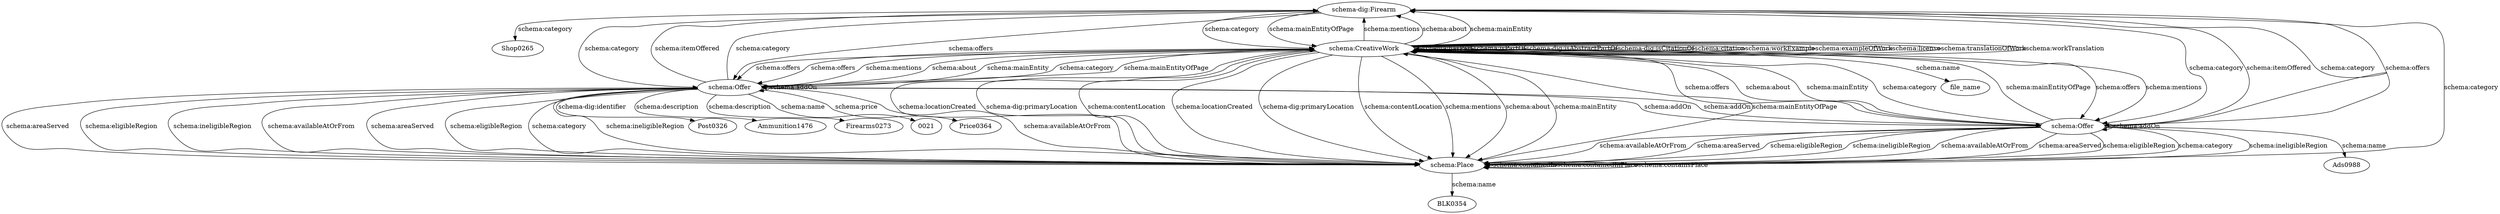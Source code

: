 digraph {
  Shop0265 [type=attribute_name,label=Shop0265]
  "schema-dig:Firearm1" [type=class_uri,label="schema-dig:Firearm"]
  file_name [type=attribute_name,label=file_name]
  "schema:CreativeWork1" [type=class_uri,label="schema:CreativeWork"]
  Post0326 [type=attribute_name,label=Post0326]
  "schema:Offer1" [type=class_uri,label="schema:Offer"]
  Ammunition1476 [type=attribute_name,label=Ammunition1476]
  Firearms0273 [type=attribute_name,label=Firearms0273]
  "0021" [type=attribute_name,label="0021"]
  Price0364 [type=attribute_name,label=Price0364]
  Ads0988 [type=attribute_name,label=Ads0988]
  "schema:Offer2" [type=class_uri,label="schema:Offer"]
  BLK0354 [type=attribute_name,label=BLK0354]
  "schema:Place1" [type=class_uri,label="schema:Place"]
  "schema-dig:Firearm1" -> Shop0265 [label="schema:category",type=st_property_uri]
  "schema:CreativeWork1" -> file_name [label="schema:name",type=st_property_uri]
  "schema:Offer1" -> Post0326 [label="schema-dig:identifier",type=st_property_uri]
  "schema:Offer1" -> Ammunition1476 [label="schema:description",type=st_property_uri]
  "schema:Offer1" -> Firearms0273 [label="schema:description",type=st_property_uri]
  "schema:Offer1" -> "0021" [label="schema:name",type=st_property_uri]
  "schema:Offer1" -> Price0364 [label="schema:price",type=st_property_uri]
  "schema:Offer2" -> Ads0988 [label="schema:name",type=st_property_uri]
  "schema:Place1" -> BLK0354 [label="schema:name",type=st_property_uri]
  "schema:CreativeWork1" -> "schema:CreativeWork1" [label="schema:hasPart",type=direct_property_uri,weight=1]
  "schema:CreativeWork1" -> "schema:CreativeWork1" [label="schema:isPartOf",type=direct_property_uri,weight=1]
  "schema:CreativeWork1" -> "schema:CreativeWork1" [label="schema-dig:isAbstractPartOf",type=direct_property_uri,weight=1]
  "schema:CreativeWork1" -> "schema:CreativeWork1" [label="schema-dig:isCitationOf",type=direct_property_uri,weight=1]
  "schema:CreativeWork1" -> "schema:CreativeWork1" [label="schema:citation",type=direct_property_uri,weight=1]
  "schema:CreativeWork1" -> "schema:CreativeWork1" [label="schema:workExample",type=direct_property_uri,weight=1]
  "schema:CreativeWork1" -> "schema:CreativeWork1" [label="schema:exampleOfWork",type=direct_property_uri,weight=1]
  "schema:CreativeWork1" -> "schema:CreativeWork1" [label="schema:license",type=direct_property_uri,weight=1]
  "schema:CreativeWork1" -> "schema:CreativeWork1" [label="schema:translationOfWork",type=direct_property_uri,weight=1]
  "schema:CreativeWork1" -> "schema:CreativeWork1" [label="schema:workTranslation",type=direct_property_uri,weight=1]
  "schema:CreativeWork1" -> "schema:Offer1" [label="schema:offers",type=direct_property_uri,weight=1]
  "schema:CreativeWork1" -> "schema:Offer2" [label="schema:offers",type=direct_property_uri,weight=1]
  "schema:CreativeWork1" -> "schema:Place1" [label="schema:locationCreated",type=direct_property_uri,weight=1]
  "schema:CreativeWork1" -> "schema:Place1" [label="schema-dig:primaryLocation",type=direct_property_uri,weight=1]
  "schema:CreativeWork1" -> "schema:Place1" [label="schema:contentLocation",type=direct_property_uri,weight=1]
  "schema:Offer1" -> "schema:Offer1" [label="schema:addOn",type=direct_property_uri,weight=1]
  "schema:Offer1" -> "schema:Offer2" [label="schema:addOn",type=direct_property_uri,weight=1]
  "schema:Offer2" -> "schema:Offer1" [label="schema:addOn",type=direct_property_uri,weight=1]
  "schema:Offer2" -> "schema:Offer2" [label="schema:addOn",type=direct_property_uri,weight=1]
  "schema:Offer1" -> "schema:Place1" [label="schema:ineligibleRegion",type=direct_property_uri,weight=1]
  "schema:Offer2" -> "schema:Place1" [label="schema:ineligibleRegion",type=direct_property_uri,weight=1]
  "schema:Offer1" -> "schema:Place1" [label="schema:availableAtOrFrom",type=direct_property_uri,weight=1]
  "schema:Offer2" -> "schema:Place1" [label="schema:availableAtOrFrom",type=direct_property_uri,weight=1]
  "schema:Offer1" -> "schema:Place1" [label="schema:areaServed",type=direct_property_uri,weight=1]
  "schema:Offer2" -> "schema:Place1" [label="schema:areaServed",type=direct_property_uri,weight=1]
  "schema:Offer1" -> "schema:Place1" [label="schema:eligibleRegion",type=direct_property_uri,weight=1]
  "schema:Offer2" -> "schema:Place1" [label="schema:eligibleRegion",type=direct_property_uri,weight=1]
  "schema:Place1" -> "schema:Place1" [label="schema:containedIn",type=direct_property_uri,weight=1]
  "schema:Place1" -> "schema:Place1" [label="schema:containedInPlace",type=direct_property_uri,weight=1]
  "schema:Place1" -> "schema:Place1" [label="schema:containsPlace",type=direct_property_uri,weight=1]
  "schema-dig:Firearm1" -> "schema:CreativeWork1" [label="schema:category",type=inherited,weight=4]
  "schema-dig:Firearm1" -> "schema:CreativeWork1" [label="schema:mainEntityOfPage",type=inherited,weight=4]
  "schema-dig:Firearm1" -> "schema:Offer1" [label="schema:offers",type=inherited,weight=4]
  "schema-dig:Firearm1" -> "schema:Offer2" [label="schema:offers",type=inherited,weight=4]
  "schema-dig:Firearm1" -> "schema:Offer1" [label="schema:category",type=inherited,weight=4]
  "schema-dig:Firearm1" -> "schema:Offer2" [label="schema:category",type=inherited,weight=4]
  "schema-dig:Firearm1" -> "schema:Place1" [label="schema:category",type=inherited,weight=4]
  "schema:CreativeWork1" -> "schema-dig:Firearm1" [label="schema:mentions",type=inherited,weight=4]
  "schema:CreativeWork1" -> "schema-dig:Firearm1" [label="schema:about",type=inherited,weight=4]
  "schema:CreativeWork1" -> "schema-dig:Firearm1" [label="schema:mainEntity",type=inherited,weight=4]
  "schema:CreativeWork1" -> "schema:Offer1" [label="schema:offers",type=inherited,weight=4]
  "schema:CreativeWork1" -> "schema:Offer2" [label="schema:offers",type=inherited,weight=4]
  "schema:CreativeWork1" -> "schema:Offer1" [label="schema:mentions",type=inherited,weight=4]
  "schema:CreativeWork1" -> "schema:Offer2" [label="schema:mentions",type=inherited,weight=4]
  "schema:CreativeWork1" -> "schema:Offer1" [label="schema:about",type=inherited,weight=4]
  "schema:CreativeWork1" -> "schema:Offer2" [label="schema:about",type=inherited,weight=4]
  "schema:CreativeWork1" -> "schema:Offer1" [label="schema:mainEntity",type=inherited,weight=4]
  "schema:CreativeWork1" -> "schema:Offer2" [label="schema:mainEntity",type=inherited,weight=4]
  "schema:CreativeWork1" -> "schema:Place1" [label="schema:locationCreated",type=inherited,weight=4]
  "schema:CreativeWork1" -> "schema:Place1" [label="schema-dig:primaryLocation",type=inherited,weight=4]
  "schema:CreativeWork1" -> "schema:Place1" [label="schema:contentLocation",type=inherited,weight=4]
  "schema:CreativeWork1" -> "schema:Place1" [label="schema:mentions",type=inherited,weight=4]
  "schema:CreativeWork1" -> "schema:Place1" [label="schema:about",type=inherited,weight=4]
  "schema:CreativeWork1" -> "schema:Place1" [label="schema:mainEntity",type=inherited,weight=4]
  "schema:Offer1" -> "schema-dig:Firearm1" [label="schema:itemOffered",type=inherited,weight=4]
  "schema:Offer2" -> "schema-dig:Firearm1" [label="schema:itemOffered",type=inherited,weight=4]
  "schema:Offer1" -> "schema-dig:Firearm1" [label="schema:category",type=inherited,weight=4]
  "schema:Offer2" -> "schema-dig:Firearm1" [label="schema:category",type=inherited,weight=4]
  "schema:Offer1" -> "schema:CreativeWork1" [label="schema:category",type=inherited,weight=4]
  "schema:Offer2" -> "schema:CreativeWork1" [label="schema:category",type=inherited,weight=4]
  "schema:Offer1" -> "schema:CreativeWork1" [label="schema:mainEntityOfPage",type=inherited,weight=4]
  "schema:Offer2" -> "schema:CreativeWork1" [label="schema:mainEntityOfPage",type=inherited,weight=4]
  "schema:Offer1" -> "schema:Place1" [label="schema:ineligibleRegion",type=inherited,weight=4]
  "schema:Offer2" -> "schema:Place1" [label="schema:ineligibleRegion",type=inherited,weight=4]
  "schema:Offer1" -> "schema:Place1" [label="schema:availableAtOrFrom",type=inherited,weight=4]
  "schema:Offer2" -> "schema:Place1" [label="schema:availableAtOrFrom",type=inherited,weight=4]
  "schema:Offer1" -> "schema:Place1" [label="schema:areaServed",type=inherited,weight=4]
  "schema:Offer2" -> "schema:Place1" [label="schema:areaServed",type=inherited,weight=4]
  "schema:Offer1" -> "schema:Place1" [label="schema:eligibleRegion",type=inherited,weight=4]
  "schema:Offer2" -> "schema:Place1" [label="schema:eligibleRegion",type=inherited,weight=4]
  "schema:Offer1" -> "schema:Place1" [label="schema:category",type=inherited,weight=4]
  "schema:Offer2" -> "schema:Place1" [label="schema:category",type=inherited,weight=4]
  "schema:Place1" -> "schema:CreativeWork1" [label="schema:mainEntityOfPage",type=inherited,weight=4]
}
